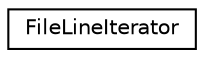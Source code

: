 digraph "Graphical Class Hierarchy"
{
 // LATEX_PDF_SIZE
  edge [fontname="Helvetica",fontsize="10",labelfontname="Helvetica",labelfontsize="10"];
  node [fontname="Helvetica",fontsize="10",shape=record];
  rankdir="LR";
  Node0 [label="FileLineIterator",height=0.2,width=0.4,color="black", fillcolor="white", style="filled",URL="$class_file_line_iterator.html",tooltip=" "];
}
